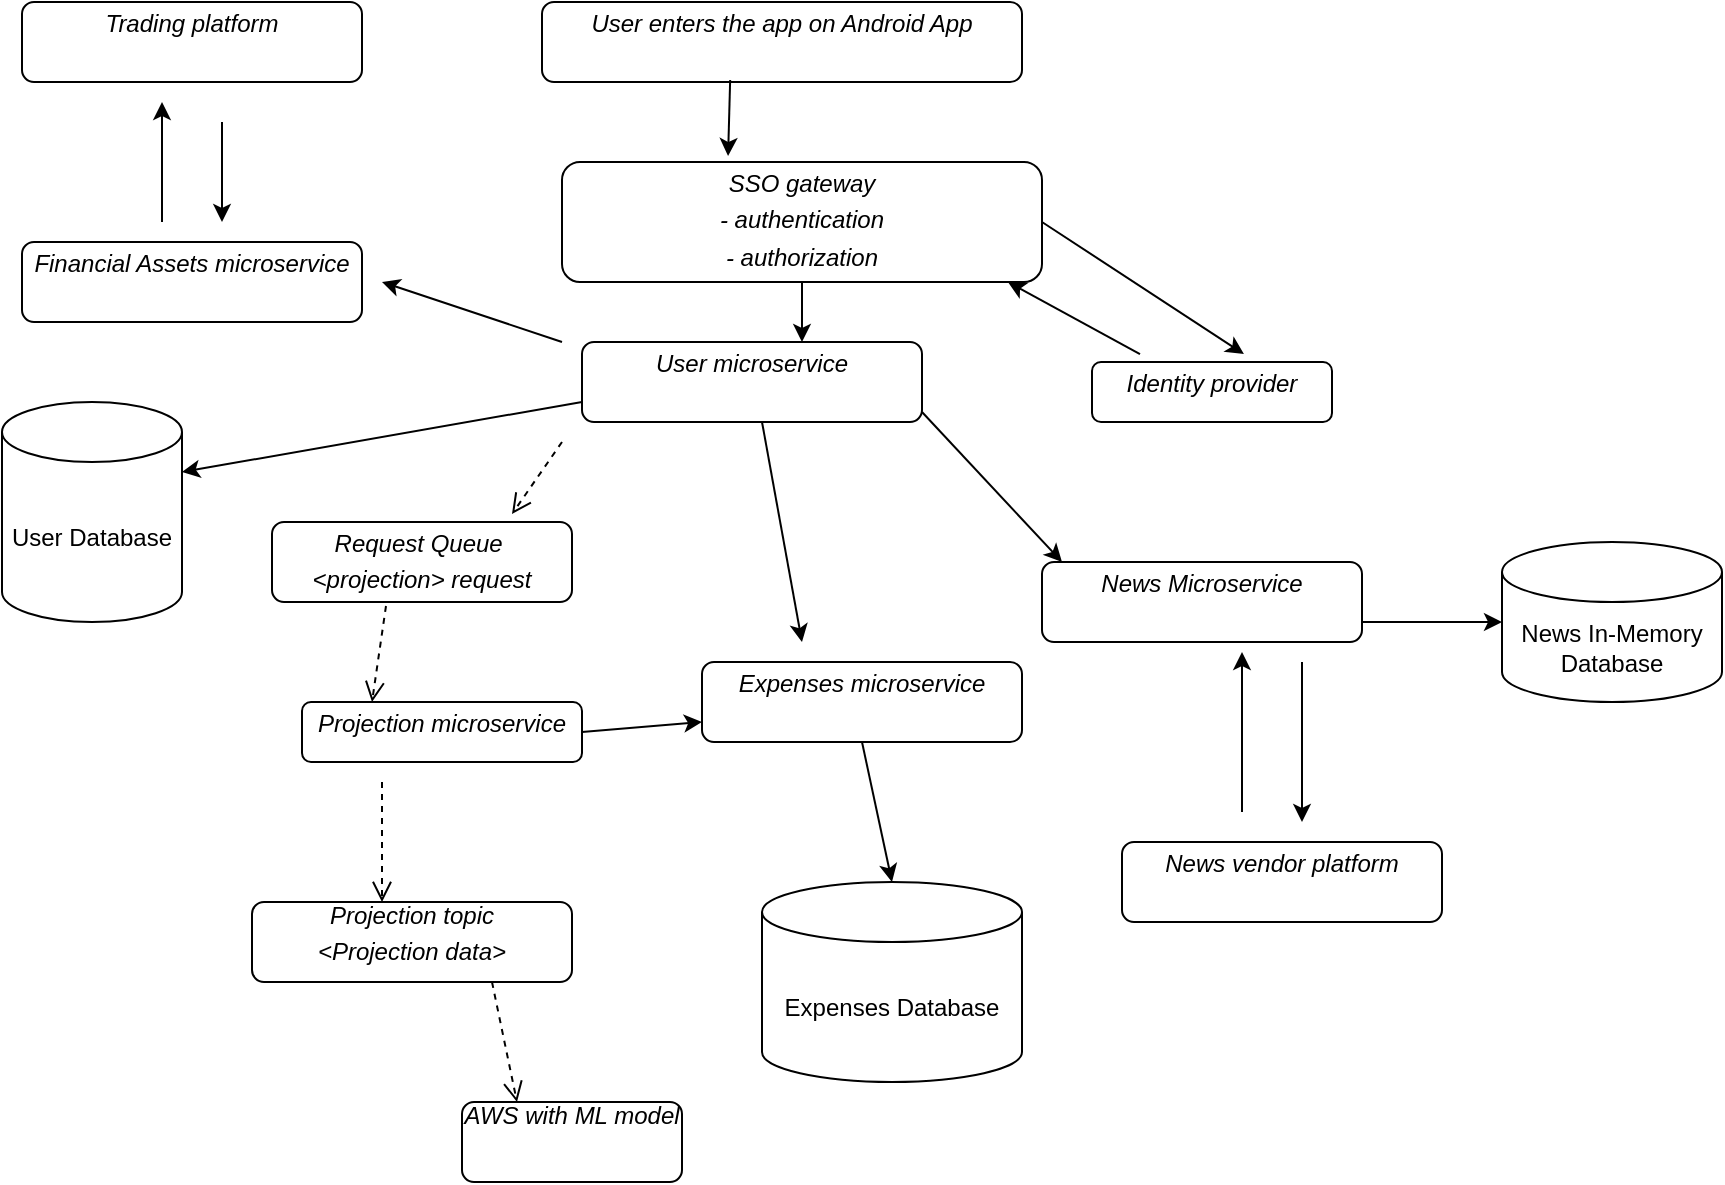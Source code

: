 <mxfile version="20.6.0" type="github"><diagram name="Page-1" id="c4acf3e9-155e-7222-9cf6-157b1a14988f"><mxGraphModel dx="1018" dy="1791" grid="1" gridSize="10" guides="1" tooltips="1" connect="1" arrows="1" fold="1" page="1" pageScale="1" pageWidth="850" pageHeight="1100" background="none" math="0" shadow="0"><root><mxCell id="0"/><mxCell id="1" parent="0"/><mxCell id="5d2195bd80daf111-15" value="&lt;p style=&quot;margin:0px;margin-top:4px;text-align:center;&quot;&gt;&lt;i&gt;User microservice&lt;/i&gt;&lt;/p&gt;" style="verticalAlign=top;align=left;overflow=fill;fontSize=12;fontFamily=Helvetica;html=1;rounded=1;shadow=0;comic=0;labelBackgroundColor=none;strokeWidth=1" parent="1" vertex="1"><mxGeometry x="360" y="-10" width="170" height="40" as="geometry"/></mxCell><mxCell id="tb-kxde0RP0xhfplrONq-2" value="" style="html=1;verticalAlign=bottom;endArrow=open;dashed=1;endSize=8;rounded=0;entryX=0.8;entryY=-0.1;entryDx=0;entryDy=0;entryPerimeter=0;" parent="1" target="tb-kxde0RP0xhfplrONq-3" edge="1"><mxGeometry relative="1" as="geometry"><mxPoint x="350" y="40" as="sourcePoint"/><mxPoint x="290" y="90" as="targetPoint"/></mxGeometry></mxCell><mxCell id="tb-kxde0RP0xhfplrONq-3" value="&lt;p style=&quot;margin:0px;margin-top:4px;text-align:center;&quot;&gt;&lt;i&gt;Request Queue&amp;nbsp;&lt;/i&gt;&lt;/p&gt;&lt;p style=&quot;margin:0px;margin-top:4px;text-align:center;&quot;&gt;&lt;i&gt;&amp;lt;projection&amp;gt; request&lt;/i&gt;&lt;/p&gt;" style="verticalAlign=top;align=left;overflow=fill;fontSize=12;fontFamily=Helvetica;html=1;rounded=1;shadow=0;comic=0;labelBackgroundColor=none;strokeWidth=1" parent="1" vertex="1"><mxGeometry x="205" y="80" width="150" height="40" as="geometry"/></mxCell><mxCell id="tb-kxde0RP0xhfplrONq-4" value="&lt;p style=&quot;margin:0px;margin-top:4px;text-align:center;&quot;&gt;&lt;i&gt;Projection microservice&lt;/i&gt;&lt;/p&gt;" style="verticalAlign=top;align=left;overflow=fill;fontSize=12;fontFamily=Helvetica;html=1;rounded=1;shadow=0;comic=0;labelBackgroundColor=none;strokeWidth=1" parent="1" vertex="1"><mxGeometry x="220" y="170" width="140" height="30" as="geometry"/></mxCell><mxCell id="tb-kxde0RP0xhfplrONq-5" value="" style="html=1;verticalAlign=bottom;endArrow=open;dashed=1;endSize=8;rounded=0;exitX=0.38;exitY=1.05;exitDx=0;exitDy=0;exitPerimeter=0;entryX=0.25;entryY=0;entryDx=0;entryDy=0;" parent="1" source="tb-kxde0RP0xhfplrONq-3" edge="1" target="tb-kxde0RP0xhfplrONq-4"><mxGeometry relative="1" as="geometry"><mxPoint x="305" y="130" as="sourcePoint"/><mxPoint x="245" y="180" as="targetPoint"/></mxGeometry></mxCell><mxCell id="tb-kxde0RP0xhfplrONq-7" value="" style="endArrow=classic;html=1;rounded=0;exitX=1;exitY=0.75;exitDx=0;exitDy=0;" parent="1" edge="1"><mxGeometry width="50" height="50" relative="1" as="geometry"><mxPoint x="450" y="30" as="sourcePoint"/><mxPoint x="470" y="140" as="targetPoint"/></mxGeometry></mxCell><mxCell id="tb-kxde0RP0xhfplrONq-8" value="&lt;p style=&quot;margin:0px;margin-top:4px;text-align:center;&quot;&gt;&lt;i&gt;Expenses microservice&lt;/i&gt;&lt;/p&gt;" style="verticalAlign=top;align=left;overflow=fill;fontSize=12;fontFamily=Helvetica;html=1;rounded=1;shadow=0;comic=0;labelBackgroundColor=none;strokeWidth=1" parent="1" vertex="1"><mxGeometry x="420" y="150" width="160" height="40" as="geometry"/></mxCell><mxCell id="tb-kxde0RP0xhfplrONq-9" value="Expenses Database" style="shape=cylinder3;whiteSpace=wrap;html=1;boundedLbl=1;backgroundOutline=1;size=15;" parent="1" vertex="1"><mxGeometry x="450" y="260" width="130" height="100" as="geometry"/></mxCell><mxCell id="tb-kxde0RP0xhfplrONq-12" value="" style="endArrow=classic;html=1;rounded=0;exitX=0.5;exitY=1;exitDx=0;exitDy=0;entryX=0.5;entryY=0;entryDx=0;entryDy=0;entryPerimeter=0;" parent="1" source="tb-kxde0RP0xhfplrONq-8" target="tb-kxde0RP0xhfplrONq-9" edge="1"><mxGeometry width="50" height="50" relative="1" as="geometry"><mxPoint x="590" y="170" as="sourcePoint"/><mxPoint x="630" y="215" as="targetPoint"/></mxGeometry></mxCell><mxCell id="tb-kxde0RP0xhfplrONq-22" value="" style="endArrow=classic;html=1;rounded=0;fontSize=16;exitX=1;exitY=0.5;exitDx=0;exitDy=0;entryX=0;entryY=0.75;entryDx=0;entryDy=0;" parent="1" source="tb-kxde0RP0xhfplrONq-4" target="tb-kxde0RP0xhfplrONq-8" edge="1"><mxGeometry width="50" height="50" relative="1" as="geometry"><mxPoint x="400" y="280" as="sourcePoint"/><mxPoint x="530" y="190" as="targetPoint"/></mxGeometry></mxCell><mxCell id="tb-kxde0RP0xhfplrONq-26" value="" style="html=1;verticalAlign=bottom;endArrow=open;dashed=1;endSize=8;rounded=0;" parent="1" edge="1"><mxGeometry relative="1" as="geometry"><mxPoint x="260" y="210" as="sourcePoint"/><mxPoint x="260" y="270" as="targetPoint"/></mxGeometry></mxCell><mxCell id="tb-kxde0RP0xhfplrONq-27" value="&lt;div style=&quot;text-align: center;&quot;&gt;&lt;span style=&quot;background-color: initial;&quot;&gt;&lt;i&gt;Projection&amp;nbsp;&lt;/i&gt;&lt;/span&gt;&lt;i style=&quot;background-color: initial;&quot;&gt;topic&lt;/i&gt;&lt;br&gt;&lt;/div&gt;&lt;p style=&quot;margin:0px;margin-top:4px;text-align:center;&quot;&gt;&lt;i&gt;&amp;lt;Projection data&amp;gt;&lt;/i&gt;&lt;/p&gt;" style="verticalAlign=top;align=left;overflow=fill;fontSize=12;fontFamily=Helvetica;html=1;rounded=1;shadow=0;comic=0;labelBackgroundColor=none;strokeWidth=1" parent="1" vertex="1"><mxGeometry x="195" y="270" width="160" height="40" as="geometry"/></mxCell><mxCell id="tb-kxde0RP0xhfplrONq-30" value="&lt;div style=&quot;text-align: center;&quot;&gt;&lt;i&gt;AWS with ML model&lt;/i&gt;&lt;/div&gt;" style="verticalAlign=top;align=left;overflow=fill;fontSize=12;fontFamily=Helvetica;html=1;rounded=1;shadow=0;comic=0;labelBackgroundColor=none;strokeWidth=1" parent="1" vertex="1"><mxGeometry x="300" y="370" width="110" height="40" as="geometry"/></mxCell><mxCell id="tb-kxde0RP0xhfplrONq-31" value="" style="html=1;verticalAlign=bottom;endArrow=open;dashed=1;endSize=8;rounded=0;exitX=0.75;exitY=1;exitDx=0;exitDy=0;entryX=0.25;entryY=0;entryDx=0;entryDy=0;" parent="1" source="tb-kxde0RP0xhfplrONq-27" target="tb-kxde0RP0xhfplrONq-30" edge="1"><mxGeometry relative="1" as="geometry"><mxPoint x="150" y="350" as="sourcePoint"/><mxPoint x="150" y="410" as="targetPoint"/></mxGeometry></mxCell><mxCell id="_1bynC53DVpOX-Nohgzz-1" value="&lt;p style=&quot;margin:0px;margin-top:4px;text-align:center;&quot;&gt;&lt;i&gt;User enters the app on Android App&lt;/i&gt;&lt;/p&gt;" style="verticalAlign=top;align=left;overflow=fill;fontSize=12;fontFamily=Helvetica;html=1;rounded=1;shadow=0;comic=0;labelBackgroundColor=none;strokeWidth=1" parent="1" vertex="1"><mxGeometry x="340" y="-180" width="240" height="40" as="geometry"/></mxCell><mxCell id="_1bynC53DVpOX-Nohgzz-6" style="edgeStyle=orthogonalEdgeStyle;rounded=0;orthogonalLoop=1;jettySize=auto;html=1;entryX=0.647;entryY=0;entryDx=0;entryDy=0;entryPerimeter=0;" parent="1" source="_1bynC53DVpOX-Nohgzz-4" target="5d2195bd80daf111-15" edge="1"><mxGeometry relative="1" as="geometry"/></mxCell><mxCell id="_1bynC53DVpOX-Nohgzz-4" value="&lt;p style=&quot;margin:0px;margin-top:4px;text-align:center;&quot;&gt;&lt;i&gt;SSO gateway&lt;/i&gt;&lt;/p&gt;&lt;p style=&quot;margin:0px;margin-top:4px;text-align:center;&quot;&gt;&lt;i&gt;- authentication&lt;/i&gt;&lt;/p&gt;&lt;p style=&quot;margin:0px;margin-top:4px;text-align:center;&quot;&gt;&lt;i&gt;- authorization&lt;/i&gt;&lt;/p&gt;" style="verticalAlign=top;align=left;overflow=fill;fontSize=12;fontFamily=Helvetica;html=1;rounded=1;shadow=0;comic=0;labelBackgroundColor=none;strokeWidth=1" parent="1" vertex="1"><mxGeometry x="350" y="-100" width="240" height="60" as="geometry"/></mxCell><mxCell id="_1bynC53DVpOX-Nohgzz-5" value="" style="endArrow=classic;html=1;rounded=0;exitX=0.392;exitY=0.975;exitDx=0;exitDy=0;exitPerimeter=0;entryX=0.346;entryY=-0.05;entryDx=0;entryDy=0;entryPerimeter=0;" parent="1" source="_1bynC53DVpOX-Nohgzz-1" target="_1bynC53DVpOX-Nohgzz-4" edge="1"><mxGeometry width="50" height="50" relative="1" as="geometry"><mxPoint x="420" y="-70" as="sourcePoint"/><mxPoint x="470" y="-120" as="targetPoint"/></mxGeometry></mxCell><mxCell id="_1bynC53DVpOX-Nohgzz-7" value="&lt;p style=&quot;margin:0px;margin-top:4px;text-align:center;&quot;&gt;&lt;i&gt;Identity provider&lt;/i&gt;&lt;/p&gt;" style="verticalAlign=top;align=left;overflow=fill;fontSize=12;fontFamily=Helvetica;html=1;rounded=1;shadow=0;comic=0;labelBackgroundColor=none;strokeWidth=1" parent="1" vertex="1"><mxGeometry x="615" width="120" height="30" as="geometry"/></mxCell><mxCell id="_1bynC53DVpOX-Nohgzz-8" value="" style="endArrow=classic;html=1;rounded=0;exitX=1;exitY=0.5;exitDx=0;exitDy=0;entryX=0.633;entryY=-0.133;entryDx=0;entryDy=0;entryPerimeter=0;" parent="1" source="_1bynC53DVpOX-Nohgzz-4" target="_1bynC53DVpOX-Nohgzz-7" edge="1"><mxGeometry width="50" height="50" relative="1" as="geometry"><mxPoint x="630" y="-60" as="sourcePoint"/><mxPoint x="680" y="-110" as="targetPoint"/></mxGeometry></mxCell><mxCell id="_1bynC53DVpOX-Nohgzz-9" value="" style="endArrow=classic;html=1;rounded=0;entryX=0.929;entryY=1;entryDx=0;entryDy=0;entryPerimeter=0;exitX=0.2;exitY=-0.133;exitDx=0;exitDy=0;exitPerimeter=0;" parent="1" source="_1bynC53DVpOX-Nohgzz-7" target="_1bynC53DVpOX-Nohgzz-4" edge="1"><mxGeometry width="50" height="50" relative="1" as="geometry"><mxPoint x="595" y="-10" as="sourcePoint"/><mxPoint x="645" y="-60" as="targetPoint"/></mxGeometry></mxCell><mxCell id="65wv2cCYS7B6F2HlNZkL-1" value="" style="endArrow=classic;html=1;rounded=0;exitX=1;exitY=0.75;exitDx=0;exitDy=0;" parent="1" edge="1"><mxGeometry width="50" height="50" relative="1" as="geometry"><mxPoint x="530" y="25" as="sourcePoint"/><mxPoint x="600" y="100" as="targetPoint"/></mxGeometry></mxCell><mxCell id="65wv2cCYS7B6F2HlNZkL-2" value="&lt;p style=&quot;margin:0px;margin-top:4px;text-align:center;&quot;&gt;&lt;i&gt;News Microservice&lt;/i&gt;&lt;/p&gt;" style="verticalAlign=top;align=left;overflow=fill;fontSize=12;fontFamily=Helvetica;html=1;rounded=1;shadow=0;comic=0;labelBackgroundColor=none;strokeWidth=1" parent="1" vertex="1"><mxGeometry x="590" y="100" width="160" height="40" as="geometry"/></mxCell><mxCell id="65wv2cCYS7B6F2HlNZkL-3" value="" style="endArrow=classic;html=1;rounded=0;" parent="1" edge="1"><mxGeometry width="50" height="50" relative="1" as="geometry"><mxPoint x="720" y="150" as="sourcePoint"/><mxPoint x="720" y="230" as="targetPoint"/></mxGeometry></mxCell><mxCell id="65wv2cCYS7B6F2HlNZkL-4" value="&lt;p style=&quot;margin:0px;margin-top:4px;text-align:center;&quot;&gt;&lt;i&gt;News vendor platform&lt;/i&gt;&lt;/p&gt;" style="verticalAlign=top;align=left;overflow=fill;fontSize=12;fontFamily=Helvetica;html=1;rounded=1;shadow=0;comic=0;labelBackgroundColor=none;strokeWidth=1" parent="1" vertex="1"><mxGeometry x="630" y="240" width="160" height="40" as="geometry"/></mxCell><mxCell id="65wv2cCYS7B6F2HlNZkL-5" value="" style="endArrow=classic;html=1;rounded=0;" parent="1" edge="1"><mxGeometry width="50" height="50" relative="1" as="geometry"><mxPoint x="690" y="225" as="sourcePoint"/><mxPoint x="690" y="145" as="targetPoint"/></mxGeometry></mxCell><mxCell id="65wv2cCYS7B6F2HlNZkL-6" value="" style="endArrow=classic;html=1;rounded=0;" parent="1" edge="1"><mxGeometry width="50" height="50" relative="1" as="geometry"><mxPoint x="350" y="-10" as="sourcePoint"/><mxPoint x="260" y="-40" as="targetPoint"/></mxGeometry></mxCell><mxCell id="65wv2cCYS7B6F2HlNZkL-7" value="&lt;p style=&quot;margin:0px;margin-top:4px;text-align:center;&quot;&gt;&lt;i&gt;Financial Assets microservice&lt;/i&gt;&lt;/p&gt;" style="verticalAlign=top;align=left;overflow=fill;fontSize=12;fontFamily=Helvetica;html=1;rounded=1;shadow=0;comic=0;labelBackgroundColor=none;strokeWidth=1" parent="1" vertex="1"><mxGeometry x="80" y="-60" width="170" height="40" as="geometry"/></mxCell><mxCell id="65wv2cCYS7B6F2HlNZkL-8" value="" style="endArrow=classic;html=1;rounded=0;" parent="1" edge="1"><mxGeometry width="50" height="50" relative="1" as="geometry"><mxPoint x="150" y="-70" as="sourcePoint"/><mxPoint x="150" y="-130" as="targetPoint"/></mxGeometry></mxCell><mxCell id="65wv2cCYS7B6F2HlNZkL-9" value="" style="endArrow=classic;html=1;rounded=0;" parent="1" edge="1"><mxGeometry width="50" height="50" relative="1" as="geometry"><mxPoint x="180" y="-120" as="sourcePoint"/><mxPoint x="180" y="-70" as="targetPoint"/><Array as="points"><mxPoint x="180" y="-90"/></Array></mxGeometry></mxCell><mxCell id="65wv2cCYS7B6F2HlNZkL-10" value="&lt;p style=&quot;margin:0px;margin-top:4px;text-align:center;&quot;&gt;&lt;i&gt;Trading platform&lt;/i&gt;&lt;/p&gt;" style="verticalAlign=top;align=left;overflow=fill;fontSize=12;fontFamily=Helvetica;html=1;rounded=1;shadow=0;comic=0;labelBackgroundColor=none;strokeWidth=1" parent="1" vertex="1"><mxGeometry x="80" y="-180" width="170" height="40" as="geometry"/></mxCell><mxCell id="wKHiEA6tpGWDBzkaijJe-1" value="News In-Memory Database" style="shape=cylinder3;whiteSpace=wrap;html=1;boundedLbl=1;backgroundOutline=1;size=15;" vertex="1" parent="1"><mxGeometry x="820" y="90" width="110" height="80" as="geometry"/></mxCell><mxCell id="wKHiEA6tpGWDBzkaijJe-4" value="" style="endArrow=classic;html=1;rounded=0;entryX=0;entryY=0.5;entryDx=0;entryDy=0;entryPerimeter=0;exitX=1;exitY=0.75;exitDx=0;exitDy=0;" edge="1" parent="1" source="65wv2cCYS7B6F2HlNZkL-2" target="wKHiEA6tpGWDBzkaijJe-1"><mxGeometry width="50" height="50" relative="1" as="geometry"><mxPoint x="760" y="140" as="sourcePoint"/><mxPoint x="810" y="90" as="targetPoint"/></mxGeometry></mxCell><mxCell id="wKHiEA6tpGWDBzkaijJe-5" value="User Database" style="shape=cylinder3;whiteSpace=wrap;html=1;boundedLbl=1;backgroundOutline=1;size=15;" vertex="1" parent="1"><mxGeometry x="70" y="20" width="90" height="110" as="geometry"/></mxCell><mxCell id="wKHiEA6tpGWDBzkaijJe-6" value="" style="endArrow=classic;html=1;rounded=0;entryX=1;entryY=0;entryDx=0;entryDy=35;entryPerimeter=0;exitX=0;exitY=0.75;exitDx=0;exitDy=0;" edge="1" parent="1" source="5d2195bd80daf111-15" target="wKHiEA6tpGWDBzkaijJe-5"><mxGeometry width="50" height="50" relative="1" as="geometry"><mxPoint x="230" y="50" as="sourcePoint"/><mxPoint x="280" as="targetPoint"/></mxGeometry></mxCell></root></mxGraphModel></diagram></mxfile>